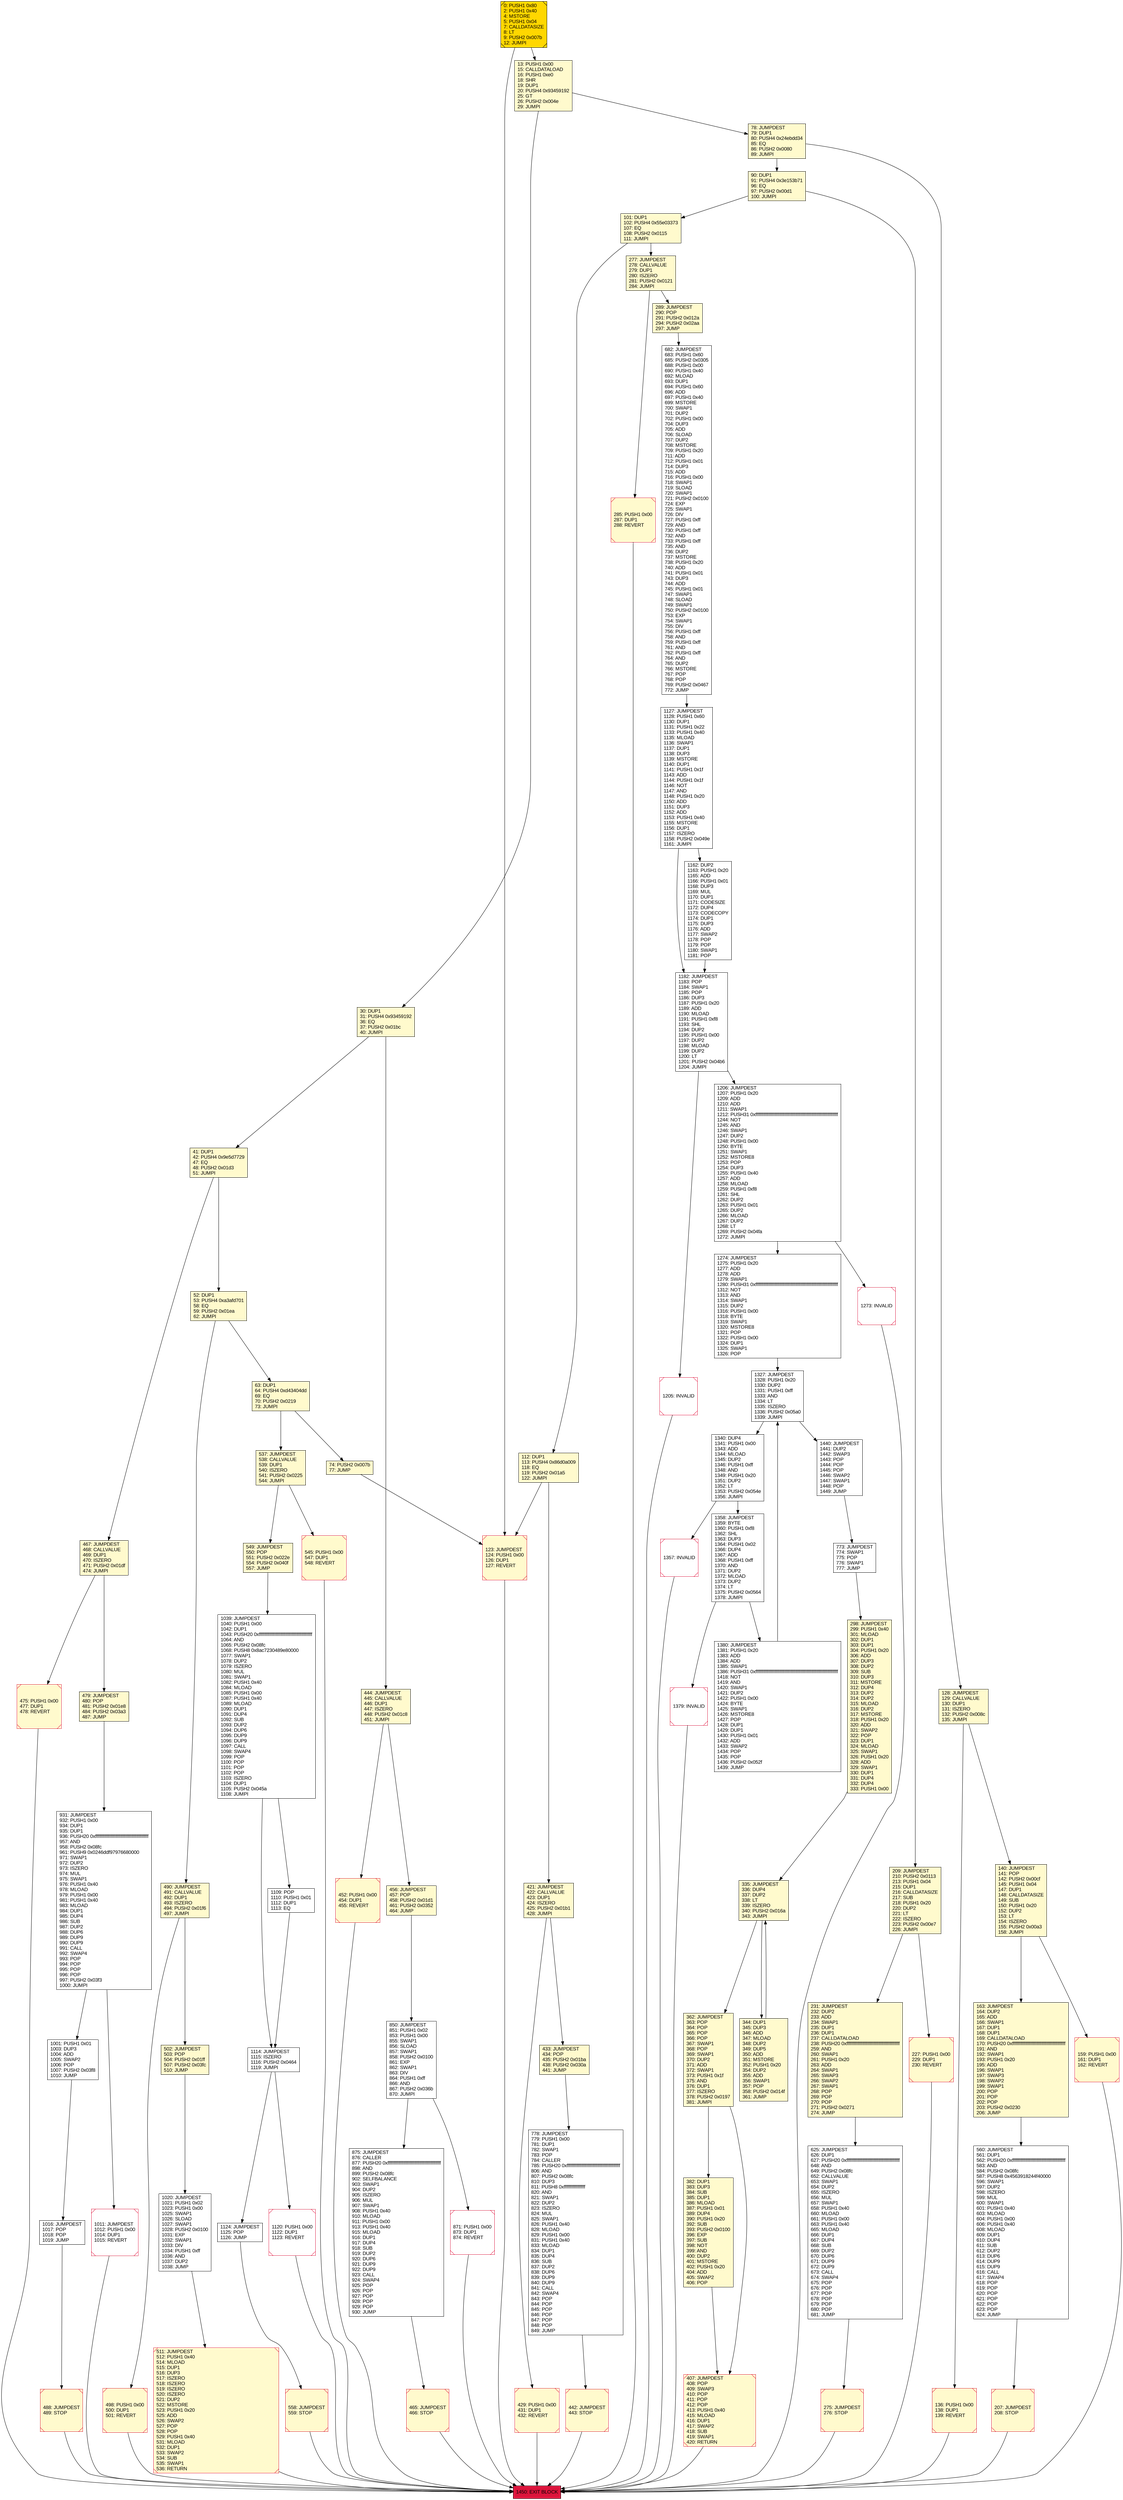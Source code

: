 digraph G {
bgcolor=transparent rankdir=UD;
node [shape=box style=filled color=black fillcolor=white fontname=arial fontcolor=black];
78 [label="78: JUMPDEST\l79: DUP1\l80: PUSH4 0x24ebdd34\l85: EQ\l86: PUSH2 0x0080\l89: JUMPI\l" fillcolor=lemonchiffon ];
545 [label="545: PUSH1 0x00\l547: DUP1\l548: REVERT\l" fillcolor=lemonchiffon shape=Msquare color=crimson ];
490 [label="490: JUMPDEST\l491: CALLVALUE\l492: DUP1\l493: ISZERO\l494: PUSH2 0x01f6\l497: JUMPI\l" fillcolor=lemonchiffon ];
1327 [label="1327: JUMPDEST\l1328: PUSH1 0x20\l1330: DUP2\l1331: PUSH1 0xff\l1333: AND\l1334: LT\l1335: ISZERO\l1336: PUSH2 0x05a0\l1339: JUMPI\l" ];
275 [label="275: JUMPDEST\l276: STOP\l" fillcolor=lemonchiffon shape=Msquare color=crimson ];
41 [label="41: DUP1\l42: PUSH4 0x9e5d7729\l47: EQ\l48: PUSH2 0x01d3\l51: JUMPI\l" fillcolor=lemonchiffon ];
52 [label="52: DUP1\l53: PUSH4 0xa3afd701\l58: EQ\l59: PUSH2 0x01ea\l62: JUMPI\l" fillcolor=lemonchiffon ];
277 [label="277: JUMPDEST\l278: CALLVALUE\l279: DUP1\l280: ISZERO\l281: PUSH2 0x0121\l284: JUMPI\l" fillcolor=lemonchiffon ];
1205 [label="1205: INVALID\l" shape=Msquare color=crimson ];
456 [label="456: JUMPDEST\l457: POP\l458: PUSH2 0x01d1\l461: PUSH2 0x0352\l464: JUMP\l" fillcolor=lemonchiffon ];
429 [label="429: PUSH1 0x00\l431: DUP1\l432: REVERT\l" fillcolor=lemonchiffon shape=Msquare color=crimson ];
1380 [label="1380: JUMPDEST\l1381: PUSH1 0x20\l1383: ADD\l1384: ADD\l1385: SWAP1\l1386: PUSH31 0xffffffffffffffffffffffffffffffffffffffffffffffffffffffffffffff\l1418: NOT\l1419: AND\l1420: SWAP1\l1421: DUP2\l1422: PUSH1 0x00\l1424: BYTE\l1425: SWAP1\l1426: MSTORE8\l1427: POP\l1428: DUP1\l1429: DUP1\l1430: PUSH1 0x01\l1432: ADD\l1433: SWAP2\l1434: POP\l1435: POP\l1436: PUSH2 0x052f\l1439: JUMP\l" ];
407 [label="407: JUMPDEST\l408: POP\l409: SWAP3\l410: POP\l411: POP\l412: POP\l413: PUSH1 0x40\l415: MLOAD\l416: DUP1\l417: SWAP2\l418: SUB\l419: SWAP1\l420: RETURN\l" fillcolor=lemonchiffon shape=Msquare color=crimson ];
875 [label="875: JUMPDEST\l876: CALLER\l877: PUSH20 0xffffffffffffffffffffffffffffffffffffffff\l898: AND\l899: PUSH2 0x08fc\l902: SELFBALANCE\l903: SWAP1\l904: DUP2\l905: ISZERO\l906: MUL\l907: SWAP1\l908: PUSH1 0x40\l910: MLOAD\l911: PUSH1 0x00\l913: PUSH1 0x40\l915: MLOAD\l916: DUP1\l917: DUP4\l918: SUB\l919: DUP2\l920: DUP6\l921: DUP9\l922: DUP9\l923: CALL\l924: SWAP4\l925: POP\l926: POP\l927: POP\l928: POP\l929: POP\l930: JUMP\l" ];
0 [label="0: PUSH1 0x80\l2: PUSH1 0x40\l4: MSTORE\l5: PUSH1 0x04\l7: CALLDATASIZE\l8: LT\l9: PUSH2 0x007b\l12: JUMPI\l" fillcolor=lemonchiffon shape=Msquare fillcolor=gold ];
74 [label="74: PUSH2 0x007b\l77: JUMP\l" fillcolor=lemonchiffon ];
1206 [label="1206: JUMPDEST\l1207: PUSH1 0x20\l1209: ADD\l1210: ADD\l1211: SWAP1\l1212: PUSH31 0xffffffffffffffffffffffffffffffffffffffffffffffffffffffffffffff\l1244: NOT\l1245: AND\l1246: SWAP1\l1247: DUP2\l1248: PUSH1 0x00\l1250: BYTE\l1251: SWAP1\l1252: MSTORE8\l1253: POP\l1254: DUP3\l1255: PUSH1 0x40\l1257: ADD\l1258: MLOAD\l1259: PUSH1 0xf8\l1261: SHL\l1262: DUP2\l1263: PUSH1 0x01\l1265: DUP2\l1266: MLOAD\l1267: DUP2\l1268: LT\l1269: PUSH2 0x04fa\l1272: JUMPI\l" ];
298 [label="298: JUMPDEST\l299: PUSH1 0x40\l301: MLOAD\l302: DUP1\l303: DUP1\l304: PUSH1 0x20\l306: ADD\l307: DUP3\l308: DUP2\l309: SUB\l310: DUP3\l311: MSTORE\l312: DUP4\l313: DUP2\l314: DUP2\l315: MLOAD\l316: DUP2\l317: MSTORE\l318: PUSH1 0x20\l320: ADD\l321: SWAP2\l322: POP\l323: DUP1\l324: MLOAD\l325: SWAP1\l326: PUSH1 0x20\l328: ADD\l329: SWAP1\l330: DUP1\l331: DUP4\l332: DUP4\l333: PUSH1 0x00\l" fillcolor=lemonchiffon ];
421 [label="421: JUMPDEST\l422: CALLVALUE\l423: DUP1\l424: ISZERO\l425: PUSH2 0x01b1\l428: JUMPI\l" fillcolor=lemonchiffon ];
479 [label="479: JUMPDEST\l480: POP\l481: PUSH2 0x01e8\l484: PUSH2 0x03a3\l487: JUMP\l" fillcolor=lemonchiffon ];
549 [label="549: JUMPDEST\l550: POP\l551: PUSH2 0x022e\l554: PUSH2 0x040f\l557: JUMP\l" fillcolor=lemonchiffon ];
467 [label="467: JUMPDEST\l468: CALLVALUE\l469: DUP1\l470: ISZERO\l471: PUSH2 0x01df\l474: JUMPI\l" fillcolor=lemonchiffon ];
136 [label="136: PUSH1 0x00\l138: DUP1\l139: REVERT\l" fillcolor=lemonchiffon shape=Msquare color=crimson ];
1450 [label="1450: EXIT BLOCK\l" fillcolor=crimson ];
625 [label="625: JUMPDEST\l626: DUP1\l627: PUSH20 0xffffffffffffffffffffffffffffffffffffffff\l648: AND\l649: PUSH2 0x08fc\l652: CALLVALUE\l653: SWAP1\l654: DUP2\l655: ISZERO\l656: MUL\l657: SWAP1\l658: PUSH1 0x40\l660: MLOAD\l661: PUSH1 0x00\l663: PUSH1 0x40\l665: MLOAD\l666: DUP1\l667: DUP4\l668: SUB\l669: DUP2\l670: DUP6\l671: DUP9\l672: DUP9\l673: CALL\l674: SWAP4\l675: POP\l676: POP\l677: POP\l678: POP\l679: POP\l680: POP\l681: JUMP\l" ];
1162 [label="1162: DUP2\l1163: PUSH1 0x20\l1165: ADD\l1166: PUSH1 0x01\l1168: DUP3\l1169: MUL\l1170: DUP1\l1171: CODESIZE\l1172: DUP4\l1173: CODECOPY\l1174: DUP1\l1175: DUP3\l1176: ADD\l1177: SWAP2\l1178: POP\l1179: POP\l1180: SWAP1\l1181: POP\l" ];
433 [label="433: JUMPDEST\l434: POP\l435: PUSH2 0x01ba\l438: PUSH2 0x030a\l441: JUMP\l" fillcolor=lemonchiffon ];
442 [label="442: JUMPDEST\l443: STOP\l" fillcolor=lemonchiffon shape=Msquare color=crimson ];
1016 [label="1016: JUMPDEST\l1017: POP\l1018: POP\l1019: JUMP\l" ];
1114 [label="1114: JUMPDEST\l1115: ISZERO\l1116: PUSH2 0x0464\l1119: JUMPI\l" ];
558 [label="558: JUMPDEST\l559: STOP\l" fillcolor=lemonchiffon shape=Msquare color=crimson ];
128 [label="128: JUMPDEST\l129: CALLVALUE\l130: DUP1\l131: ISZERO\l132: PUSH2 0x008c\l135: JUMPI\l" fillcolor=lemonchiffon ];
285 [label="285: PUSH1 0x00\l287: DUP1\l288: REVERT\l" fillcolor=lemonchiffon shape=Msquare color=crimson ];
63 [label="63: DUP1\l64: PUSH4 0xd43404dd\l69: EQ\l70: PUSH2 0x0219\l73: JUMPI\l" fillcolor=lemonchiffon ];
159 [label="159: PUSH1 0x00\l161: DUP1\l162: REVERT\l" fillcolor=lemonchiffon shape=Msquare color=crimson ];
90 [label="90: DUP1\l91: PUSH4 0x3e153b71\l96: EQ\l97: PUSH2 0x00d1\l100: JUMPI\l" fillcolor=lemonchiffon ];
289 [label="289: JUMPDEST\l290: POP\l291: PUSH2 0x012a\l294: PUSH2 0x02aa\l297: JUMP\l" fillcolor=lemonchiffon ];
1120 [label="1120: PUSH1 0x00\l1122: DUP1\l1123: REVERT\l" shape=Msquare color=crimson ];
227 [label="227: PUSH1 0x00\l229: DUP1\l230: REVERT\l" fillcolor=lemonchiffon shape=Msquare color=crimson ];
13 [label="13: PUSH1 0x00\l15: CALLDATALOAD\l16: PUSH1 0xe0\l18: SHR\l19: DUP1\l20: PUSH4 0x93459192\l25: GT\l26: PUSH2 0x004e\l29: JUMPI\l" fillcolor=lemonchiffon ];
511 [label="511: JUMPDEST\l512: PUSH1 0x40\l514: MLOAD\l515: DUP1\l516: DUP3\l517: ISZERO\l518: ISZERO\l519: ISZERO\l520: ISZERO\l521: DUP2\l522: MSTORE\l523: PUSH1 0x20\l525: ADD\l526: SWAP2\l527: POP\l528: POP\l529: PUSH1 0x40\l531: MLOAD\l532: DUP1\l533: SWAP2\l534: SUB\l535: SWAP1\l536: RETURN\l" fillcolor=lemonchiffon shape=Msquare color=crimson ];
1124 [label="1124: JUMPDEST\l1125: POP\l1126: JUMP\l" ];
1340 [label="1340: DUP4\l1341: PUSH1 0x00\l1343: ADD\l1344: MLOAD\l1345: DUP2\l1346: PUSH1 0xff\l1348: AND\l1349: PUSH1 0x20\l1351: DUP2\l1352: LT\l1353: PUSH2 0x054e\l1356: JUMPI\l" ];
465 [label="465: JUMPDEST\l466: STOP\l" fillcolor=lemonchiffon shape=Msquare color=crimson ];
871 [label="871: PUSH1 0x00\l873: DUP1\l874: REVERT\l" shape=Msquare color=crimson ];
1001 [label="1001: PUSH1 0x01\l1003: DUP3\l1004: ADD\l1005: SWAP2\l1006: POP\l1007: PUSH2 0x03f8\l1010: JUMP\l" ];
1273 [label="1273: INVALID\l" shape=Msquare color=crimson ];
101 [label="101: DUP1\l102: PUSH4 0x55e03373\l107: EQ\l108: PUSH2 0x0115\l111: JUMPI\l" fillcolor=lemonchiffon ];
931 [label="931: JUMPDEST\l932: PUSH1 0x00\l934: DUP1\l935: DUP1\l936: PUSH20 0xffffffffffffffffffffffffffffffffffffffff\l957: AND\l958: PUSH2 0x08fc\l961: PUSH9 0x0246ddf97976680000\l971: SWAP1\l972: DUP2\l973: ISZERO\l974: MUL\l975: SWAP1\l976: PUSH1 0x40\l978: MLOAD\l979: PUSH1 0x00\l981: PUSH1 0x40\l983: MLOAD\l984: DUP1\l985: DUP4\l986: SUB\l987: DUP2\l988: DUP6\l989: DUP9\l990: DUP9\l991: CALL\l992: SWAP4\l993: POP\l994: POP\l995: POP\l996: POP\l997: PUSH2 0x03f3\l1000: JUMPI\l" ];
209 [label="209: JUMPDEST\l210: PUSH2 0x0113\l213: PUSH1 0x04\l215: DUP1\l216: CALLDATASIZE\l217: SUB\l218: PUSH1 0x20\l220: DUP2\l221: LT\l222: ISZERO\l223: PUSH2 0x00e7\l226: JUMPI\l" fillcolor=lemonchiffon ];
1109 [label="1109: POP\l1110: PUSH1 0x01\l1112: DUP1\l1113: EQ\l" ];
1358 [label="1358: JUMPDEST\l1359: BYTE\l1360: PUSH1 0xf8\l1362: SHL\l1363: DUP3\l1364: PUSH1 0x02\l1366: DUP4\l1367: ADD\l1368: PUSH1 0xff\l1370: AND\l1371: DUP2\l1372: MLOAD\l1373: DUP2\l1374: LT\l1375: PUSH2 0x0564\l1378: JUMPI\l" ];
335 [label="335: JUMPDEST\l336: DUP4\l337: DUP2\l338: LT\l339: ISZERO\l340: PUSH2 0x016a\l343: JUMPI\l" fillcolor=lemonchiffon ];
344 [label="344: DUP1\l345: DUP3\l346: ADD\l347: MLOAD\l348: DUP2\l349: DUP5\l350: ADD\l351: MSTORE\l352: PUSH1 0x20\l354: DUP2\l355: ADD\l356: SWAP1\l357: POP\l358: PUSH2 0x014f\l361: JUMP\l" fillcolor=lemonchiffon ];
498 [label="498: PUSH1 0x00\l500: DUP1\l501: REVERT\l" fillcolor=lemonchiffon shape=Msquare color=crimson ];
1182 [label="1182: JUMPDEST\l1183: POP\l1184: SWAP1\l1185: POP\l1186: DUP3\l1187: PUSH1 0x20\l1189: ADD\l1190: MLOAD\l1191: PUSH1 0xf8\l1193: SHL\l1194: DUP2\l1195: PUSH1 0x00\l1197: DUP2\l1198: MLOAD\l1199: DUP2\l1200: LT\l1201: PUSH2 0x04b6\l1204: JUMPI\l" ];
773 [label="773: JUMPDEST\l774: SWAP1\l775: POP\l776: SWAP1\l777: JUMP\l" ];
560 [label="560: JUMPDEST\l561: DUP1\l562: PUSH20 0xffffffffffffffffffffffffffffffffffffffff\l583: AND\l584: PUSH2 0x08fc\l587: PUSH8 0x4563918244f40000\l596: SWAP1\l597: DUP2\l598: ISZERO\l599: MUL\l600: SWAP1\l601: PUSH1 0x40\l603: MLOAD\l604: PUSH1 0x00\l606: PUSH1 0x40\l608: MLOAD\l609: DUP1\l610: DUP4\l611: SUB\l612: DUP2\l613: DUP6\l614: DUP9\l615: DUP9\l616: CALL\l617: SWAP4\l618: POP\l619: POP\l620: POP\l621: POP\l622: POP\l623: POP\l624: JUMP\l" ];
682 [label="682: JUMPDEST\l683: PUSH1 0x60\l685: PUSH2 0x0305\l688: PUSH1 0x00\l690: PUSH1 0x40\l692: MLOAD\l693: DUP1\l694: PUSH1 0x60\l696: ADD\l697: PUSH1 0x40\l699: MSTORE\l700: SWAP1\l701: DUP2\l702: PUSH1 0x00\l704: DUP3\l705: ADD\l706: SLOAD\l707: DUP2\l708: MSTORE\l709: PUSH1 0x20\l711: ADD\l712: PUSH1 0x01\l714: DUP3\l715: ADD\l716: PUSH1 0x00\l718: SWAP1\l719: SLOAD\l720: SWAP1\l721: PUSH2 0x0100\l724: EXP\l725: SWAP1\l726: DIV\l727: PUSH1 0xff\l729: AND\l730: PUSH1 0xff\l732: AND\l733: PUSH1 0xff\l735: AND\l736: DUP2\l737: MSTORE\l738: PUSH1 0x20\l740: ADD\l741: PUSH1 0x01\l743: DUP3\l744: ADD\l745: PUSH1 0x01\l747: SWAP1\l748: SLOAD\l749: SWAP1\l750: PUSH2 0x0100\l753: EXP\l754: SWAP1\l755: DIV\l756: PUSH1 0xff\l758: AND\l759: PUSH1 0xff\l761: AND\l762: PUSH1 0xff\l764: AND\l765: DUP2\l766: MSTORE\l767: POP\l768: POP\l769: PUSH2 0x0467\l772: JUMP\l" ];
231 [label="231: JUMPDEST\l232: DUP2\l233: ADD\l234: SWAP1\l235: DUP1\l236: DUP1\l237: CALLDATALOAD\l238: PUSH20 0xffffffffffffffffffffffffffffffffffffffff\l259: AND\l260: SWAP1\l261: PUSH1 0x20\l263: ADD\l264: SWAP1\l265: SWAP3\l266: SWAP2\l267: SWAP1\l268: POP\l269: POP\l270: POP\l271: PUSH2 0x0271\l274: JUMP\l" fillcolor=lemonchiffon ];
163 [label="163: JUMPDEST\l164: DUP2\l165: ADD\l166: SWAP1\l167: DUP1\l168: DUP1\l169: CALLDATALOAD\l170: PUSH20 0xffffffffffffffffffffffffffffffffffffffff\l191: AND\l192: SWAP1\l193: PUSH1 0x20\l195: ADD\l196: SWAP1\l197: SWAP3\l198: SWAP2\l199: SWAP1\l200: POP\l201: POP\l202: POP\l203: PUSH2 0x0230\l206: JUMP\l" fillcolor=lemonchiffon ];
207 [label="207: JUMPDEST\l208: STOP\l" fillcolor=lemonchiffon shape=Msquare color=crimson ];
1440 [label="1440: JUMPDEST\l1441: DUP2\l1442: SWAP3\l1443: POP\l1444: POP\l1445: POP\l1446: SWAP2\l1447: SWAP1\l1448: POP\l1449: JUMP\l" ];
1379 [label="1379: INVALID\l" shape=Msquare color=crimson ];
112 [label="112: DUP1\l113: PUSH4 0x86d0a009\l118: EQ\l119: PUSH2 0x01a5\l122: JUMPI\l" fillcolor=lemonchiffon ];
778 [label="778: JUMPDEST\l779: PUSH1 0x00\l781: DUP1\l782: SWAP1\l783: POP\l784: CALLER\l785: PUSH20 0xffffffffffffffffffffffffffffffffffffffff\l806: AND\l807: PUSH2 0x08fc\l810: DUP3\l811: PUSH8 0xffffffffffffffff\l820: AND\l821: SWAP1\l822: DUP2\l823: ISZERO\l824: MUL\l825: SWAP1\l826: PUSH1 0x40\l828: MLOAD\l829: PUSH1 0x00\l831: PUSH1 0x40\l833: MLOAD\l834: DUP1\l835: DUP4\l836: SUB\l837: DUP2\l838: DUP6\l839: DUP9\l840: DUP9\l841: CALL\l842: SWAP4\l843: POP\l844: POP\l845: POP\l846: POP\l847: POP\l848: POP\l849: JUMP\l" ];
362 [label="362: JUMPDEST\l363: POP\l364: POP\l365: POP\l366: POP\l367: SWAP1\l368: POP\l369: SWAP1\l370: DUP2\l371: ADD\l372: SWAP1\l373: PUSH1 0x1f\l375: AND\l376: DUP1\l377: ISZERO\l378: PUSH2 0x0197\l381: JUMPI\l" fillcolor=lemonchiffon ];
452 [label="452: PUSH1 0x00\l454: DUP1\l455: REVERT\l" fillcolor=lemonchiffon shape=Msquare color=crimson ];
140 [label="140: JUMPDEST\l141: POP\l142: PUSH2 0x00cf\l145: PUSH1 0x04\l147: DUP1\l148: CALLDATASIZE\l149: SUB\l150: PUSH1 0x20\l152: DUP2\l153: LT\l154: ISZERO\l155: PUSH2 0x00a3\l158: JUMPI\l" fillcolor=lemonchiffon ];
1274 [label="1274: JUMPDEST\l1275: PUSH1 0x20\l1277: ADD\l1278: ADD\l1279: SWAP1\l1280: PUSH31 0xffffffffffffffffffffffffffffffffffffffffffffffffffffffffffffff\l1312: NOT\l1313: AND\l1314: SWAP1\l1315: DUP2\l1316: PUSH1 0x00\l1318: BYTE\l1319: SWAP1\l1320: MSTORE8\l1321: POP\l1322: PUSH1 0x00\l1324: DUP1\l1325: SWAP1\l1326: POP\l" ];
1127 [label="1127: JUMPDEST\l1128: PUSH1 0x60\l1130: DUP1\l1131: PUSH1 0x22\l1133: PUSH1 0x40\l1135: MLOAD\l1136: SWAP1\l1137: DUP1\l1138: DUP3\l1139: MSTORE\l1140: DUP1\l1141: PUSH1 0x1f\l1143: ADD\l1144: PUSH1 0x1f\l1146: NOT\l1147: AND\l1148: PUSH1 0x20\l1150: ADD\l1151: DUP3\l1152: ADD\l1153: PUSH1 0x40\l1155: MSTORE\l1156: DUP1\l1157: ISZERO\l1158: PUSH2 0x049e\l1161: JUMPI\l" ];
444 [label="444: JUMPDEST\l445: CALLVALUE\l446: DUP1\l447: ISZERO\l448: PUSH2 0x01c8\l451: JUMPI\l" fillcolor=lemonchiffon ];
1039 [label="1039: JUMPDEST\l1040: PUSH1 0x00\l1042: DUP1\l1043: PUSH20 0xffffffffffffffffffffffffffffffffffffffff\l1064: AND\l1065: PUSH2 0x08fc\l1068: PUSH8 0x8ac7230489e80000\l1077: SWAP1\l1078: DUP2\l1079: ISZERO\l1080: MUL\l1081: SWAP1\l1082: PUSH1 0x40\l1084: MLOAD\l1085: PUSH1 0x00\l1087: PUSH1 0x40\l1089: MLOAD\l1090: DUP1\l1091: DUP4\l1092: SUB\l1093: DUP2\l1094: DUP6\l1095: DUP9\l1096: DUP9\l1097: CALL\l1098: SWAP4\l1099: POP\l1100: POP\l1101: POP\l1102: POP\l1103: ISZERO\l1104: DUP1\l1105: PUSH2 0x045a\l1108: JUMPI\l" ];
1357 [label="1357: INVALID\l" shape=Msquare color=crimson ];
537 [label="537: JUMPDEST\l538: CALLVALUE\l539: DUP1\l540: ISZERO\l541: PUSH2 0x0225\l544: JUMPI\l" fillcolor=lemonchiffon ];
502 [label="502: JUMPDEST\l503: POP\l504: PUSH2 0x01ff\l507: PUSH2 0x03fc\l510: JUMP\l" fillcolor=lemonchiffon ];
1020 [label="1020: JUMPDEST\l1021: PUSH1 0x02\l1023: PUSH1 0x00\l1025: SWAP1\l1026: SLOAD\l1027: SWAP1\l1028: PUSH2 0x0100\l1031: EXP\l1032: SWAP1\l1033: DIV\l1034: PUSH1 0xff\l1036: AND\l1037: DUP2\l1038: JUMP\l" ];
382 [label="382: DUP1\l383: DUP3\l384: SUB\l385: DUP1\l386: MLOAD\l387: PUSH1 0x01\l389: DUP4\l390: PUSH1 0x20\l392: SUB\l393: PUSH2 0x0100\l396: EXP\l397: SUB\l398: NOT\l399: AND\l400: DUP2\l401: MSTORE\l402: PUSH1 0x20\l404: ADD\l405: SWAP2\l406: POP\l" fillcolor=lemonchiffon ];
1011 [label="1011: JUMPDEST\l1012: PUSH1 0x00\l1014: DUP1\l1015: REVERT\l" shape=Msquare color=crimson ];
475 [label="475: PUSH1 0x00\l477: DUP1\l478: REVERT\l" fillcolor=lemonchiffon shape=Msquare color=crimson ];
488 [label="488: JUMPDEST\l489: STOP\l" fillcolor=lemonchiffon shape=Msquare color=crimson ];
123 [label="123: JUMPDEST\l124: PUSH1 0x00\l126: DUP1\l127: REVERT\l" fillcolor=lemonchiffon shape=Msquare color=crimson ];
30 [label="30: DUP1\l31: PUSH4 0x93459192\l36: EQ\l37: PUSH2 0x01bc\l40: JUMPI\l" fillcolor=lemonchiffon ];
850 [label="850: JUMPDEST\l851: PUSH1 0x02\l853: PUSH1 0x00\l855: SWAP1\l856: SLOAD\l857: SWAP1\l858: PUSH2 0x0100\l861: EXP\l862: SWAP1\l863: DIV\l864: PUSH1 0xff\l866: AND\l867: PUSH2 0x036b\l870: JUMPI\l" ];
1380 -> 1327;
52 -> 490;
90 -> 101;
444 -> 452;
560 -> 207;
163 -> 560;
421 -> 429;
558 -> 1450;
30 -> 444;
209 -> 231;
1358 -> 1379;
128 -> 136;
285 -> 1450;
41 -> 467;
545 -> 1450;
63 -> 74;
275 -> 1450;
335 -> 362;
1020 -> 511;
850 -> 871;
13 -> 30;
931 -> 1011;
1039 -> 1109;
101 -> 277;
1358 -> 1380;
1127 -> 1162;
298 -> 335;
778 -> 442;
467 -> 475;
549 -> 1039;
479 -> 931;
1357 -> 1450;
1011 -> 1450;
1182 -> 1205;
1327 -> 1440;
444 -> 456;
511 -> 1450;
74 -> 123;
1120 -> 1450;
871 -> 1450;
850 -> 875;
537 -> 545;
1379 -> 1450;
30 -> 41;
1114 -> 1120;
382 -> 407;
41 -> 52;
502 -> 1020;
136 -> 1450;
335 -> 344;
344 -> 335;
442 -> 1450;
209 -> 227;
90 -> 209;
1340 -> 1358;
931 -> 1001;
1440 -> 773;
159 -> 1450;
101 -> 112;
362 -> 382;
289 -> 682;
1205 -> 1450;
112 -> 123;
407 -> 1450;
429 -> 1450;
625 -> 275;
421 -> 433;
467 -> 479;
682 -> 1127;
52 -> 63;
277 -> 285;
1340 -> 1357;
1127 -> 1182;
78 -> 128;
140 -> 163;
1327 -> 1340;
78 -> 90;
13 -> 78;
112 -> 421;
1182 -> 1206;
1039 -> 1114;
277 -> 289;
433 -> 778;
773 -> 298;
63 -> 537;
452 -> 1450;
1016 -> 488;
475 -> 1450;
1206 -> 1273;
490 -> 498;
123 -> 1450;
537 -> 549;
488 -> 1450;
0 -> 13;
875 -> 465;
140 -> 159;
128 -> 140;
1274 -> 1327;
227 -> 1450;
0 -> 123;
1273 -> 1450;
362 -> 407;
465 -> 1450;
207 -> 1450;
1206 -> 1274;
231 -> 625;
456 -> 850;
1001 -> 1016;
1114 -> 1124;
490 -> 502;
498 -> 1450;
1124 -> 558;
1109 -> 1114;
1162 -> 1182;
}
